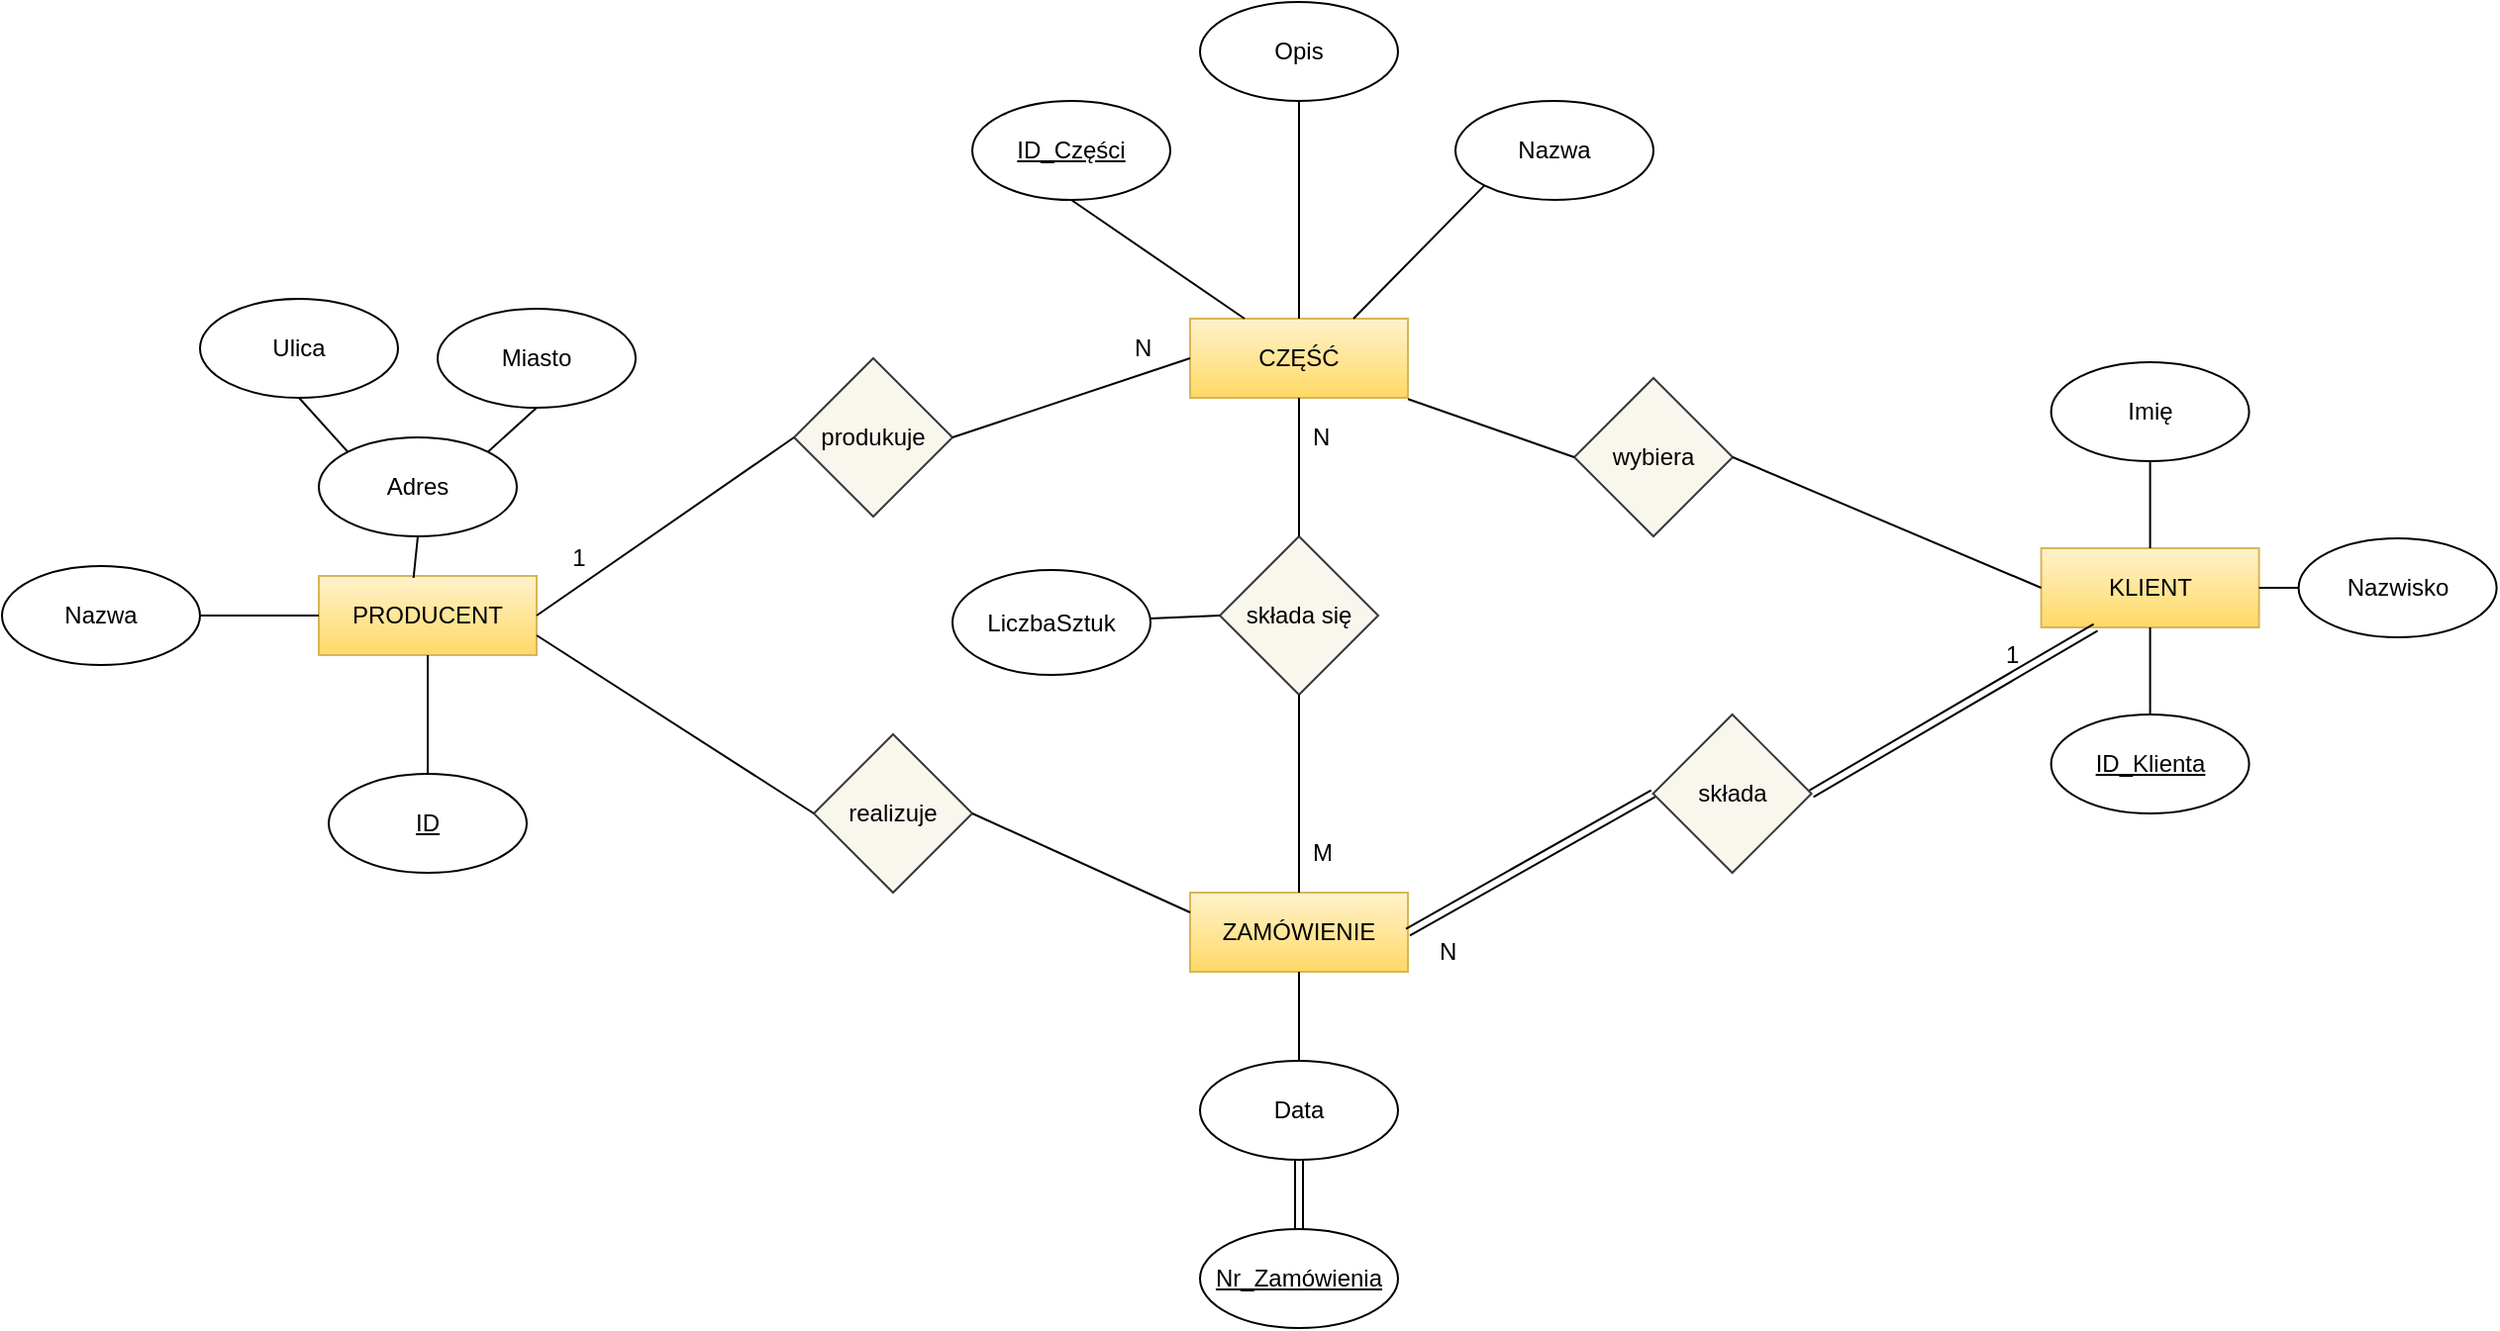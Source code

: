 <mxfile version="12.1.3" type="device" pages="1"><diagram id="1zfyvpwrKjMdJdzp8XJY" name="Page-1"><mxGraphModel dx="1707" dy="2031" grid="1" gridSize="10" guides="1" tooltips="1" connect="1" arrows="1" fold="1" page="1" pageScale="1" pageWidth="827" pageHeight="1169" math="0" shadow="0"><root><mxCell id="0"/><mxCell id="1" parent="0"/><mxCell id="-0gLNpVy4C5r5ZZAFkKl-4" value="PRODUCENT" style="rounded=0;whiteSpace=wrap;html=1;gradientColor=#ffd966;fillColor=#fff2cc;strokeColor=#d6b656;" vertex="1" parent="1"><mxGeometry x="200" y="190" width="110" height="40" as="geometry"/></mxCell><mxCell id="-0gLNpVy4C5r5ZZAFkKl-5" value="CZĘŚĆ" style="rounded=0;whiteSpace=wrap;html=1;gradientColor=#ffd966;fillColor=#fff2cc;strokeColor=#d6b656;" vertex="1" parent="1"><mxGeometry x="640" y="60" width="110" height="40" as="geometry"/></mxCell><mxCell id="-0gLNpVy4C5r5ZZAFkKl-6" value="ZAMÓWIENIE" style="rounded=0;whiteSpace=wrap;html=1;gradientColor=#ffd966;fillColor=#fff2cc;strokeColor=#d6b656;" vertex="1" parent="1"><mxGeometry x="640" y="350" width="110" height="40" as="geometry"/></mxCell><mxCell id="-0gLNpVy4C5r5ZZAFkKl-7" value="KLIENT" style="rounded=0;whiteSpace=wrap;html=1;gradientColor=#ffd966;fillColor=#fff2cc;strokeColor=#d6b656;" vertex="1" parent="1"><mxGeometry x="1069.8" y="176" width="110" height="40" as="geometry"/></mxCell><mxCell id="-0gLNpVy4C5r5ZZAFkKl-71" style="edgeStyle=orthogonalEdgeStyle;rounded=0;orthogonalLoop=1;jettySize=auto;html=1;exitX=0;exitY=0;exitDx=0;exitDy=0;" edge="1" parent="1" source="-0gLNpVy4C5r5ZZAFkKl-9"><mxGeometry relative="1" as="geometry"><mxPoint x="899.667" y="300.667" as="targetPoint"/></mxGeometry></mxCell><mxCell id="-0gLNpVy4C5r5ZZAFkKl-9" value="składa" style="rhombus;whiteSpace=wrap;html=1;fillColor=#f9f7ed;strokeColor=#36393d;" vertex="1" parent="1"><mxGeometry x="873.8" y="260" width="80" height="80" as="geometry"/></mxCell><mxCell id="-0gLNpVy4C5r5ZZAFkKl-10" value="realizuje" style="rhombus;whiteSpace=wrap;html=1;fillColor=#f9f7ed;strokeColor=#36393d;" vertex="1" parent="1"><mxGeometry x="450" y="270" width="80" height="80" as="geometry"/></mxCell><mxCell id="-0gLNpVy4C5r5ZZAFkKl-11" value="produkuje" style="rhombus;whiteSpace=wrap;html=1;fillColor=#f9f7ed;strokeColor=#36393d;" vertex="1" parent="1"><mxGeometry x="440" y="80" width="80" height="80" as="geometry"/></mxCell><mxCell id="-0gLNpVy4C5r5ZZAFkKl-12" value="" style="endArrow=none;html=1;entryX=0;entryY=0.5;entryDx=0;entryDy=0;exitX=1;exitY=0.5;exitDx=0;exitDy=0;" edge="1" parent="1" source="-0gLNpVy4C5r5ZZAFkKl-4" target="-0gLNpVy4C5r5ZZAFkKl-11"><mxGeometry width="50" height="50" relative="1" as="geometry"><mxPoint x="360" y="190" as="sourcePoint"/><mxPoint x="490" y="160" as="targetPoint"/></mxGeometry></mxCell><mxCell id="-0gLNpVy4C5r5ZZAFkKl-13" value="" style="endArrow=none;html=1;exitX=1;exitY=0.5;exitDx=0;exitDy=0;entryX=0;entryY=0.5;entryDx=0;entryDy=0;" edge="1" parent="1" source="-0gLNpVy4C5r5ZZAFkKl-11" target="-0gLNpVy4C5r5ZZAFkKl-5"><mxGeometry width="50" height="50" relative="1" as="geometry"><mxPoint x="660" y="180" as="sourcePoint"/><mxPoint x="710" y="130" as="targetPoint"/></mxGeometry></mxCell><mxCell id="-0gLNpVy4C5r5ZZAFkKl-15" value="" style="endArrow=none;html=1;entryX=1;entryY=0.75;entryDx=0;entryDy=0;exitX=0;exitY=0.5;exitDx=0;exitDy=0;" edge="1" parent="1" source="-0gLNpVy4C5r5ZZAFkKl-10" target="-0gLNpVy4C5r5ZZAFkKl-4"><mxGeometry width="50" height="50" relative="1" as="geometry"><mxPoint x="390" y="300" as="sourcePoint"/><mxPoint x="440" y="250" as="targetPoint"/></mxGeometry></mxCell><mxCell id="-0gLNpVy4C5r5ZZAFkKl-50" value="1" style="text;html=1;resizable=0;points=[];align=center;verticalAlign=middle;labelBackgroundColor=#ffffff;" vertex="1" connectable="0" parent="-0gLNpVy4C5r5ZZAFkKl-15"><mxGeometry x="0.799" y="-4" relative="1" as="geometry"><mxPoint x="4" y="-45.5" as="offset"/></mxGeometry></mxCell><mxCell id="-0gLNpVy4C5r5ZZAFkKl-17" value="" style="endArrow=none;html=1;exitX=1;exitY=0.5;exitDx=0;exitDy=0;entryX=0;entryY=0.25;entryDx=0;entryDy=0;" edge="1" parent="1" source="-0gLNpVy4C5r5ZZAFkKl-10" target="-0gLNpVy4C5r5ZZAFkKl-6"><mxGeometry width="50" height="50" relative="1" as="geometry"><mxPoint x="550" y="380" as="sourcePoint"/><mxPoint x="580" y="400" as="targetPoint"/></mxGeometry></mxCell><mxCell id="-0gLNpVy4C5r5ZZAFkKl-20" value="Adres" style="ellipse;whiteSpace=wrap;html=1;" vertex="1" parent="1"><mxGeometry x="200" y="120" width="100" height="50" as="geometry"/></mxCell><mxCell id="-0gLNpVy4C5r5ZZAFkKl-21" value="Nazwa" style="ellipse;whiteSpace=wrap;html=1;" vertex="1" parent="1"><mxGeometry x="40" y="185" width="100" height="50" as="geometry"/></mxCell><mxCell id="-0gLNpVy4C5r5ZZAFkKl-22" value="&lt;u&gt;ID&lt;/u&gt;" style="ellipse;whiteSpace=wrap;html=1;" vertex="1" parent="1"><mxGeometry x="205" y="290" width="100" height="50" as="geometry"/></mxCell><mxCell id="-0gLNpVy4C5r5ZZAFkKl-23" value="Ulica" style="ellipse;whiteSpace=wrap;html=1;" vertex="1" parent="1"><mxGeometry x="140" y="50" width="100" height="50" as="geometry"/></mxCell><mxCell id="-0gLNpVy4C5r5ZZAFkKl-24" value="Miasto" style="ellipse;whiteSpace=wrap;html=1;" vertex="1" parent="1"><mxGeometry x="260" y="55" width="100" height="50" as="geometry"/></mxCell><mxCell id="-0gLNpVy4C5r5ZZAFkKl-25" value="&lt;u&gt;ID_Części&lt;/u&gt;" style="ellipse;whiteSpace=wrap;html=1;" vertex="1" parent="1"><mxGeometry x="530" y="-50" width="100" height="50" as="geometry"/></mxCell><mxCell id="-0gLNpVy4C5r5ZZAFkKl-26" value="Opis" style="ellipse;whiteSpace=wrap;html=1;" vertex="1" parent="1"><mxGeometry x="645" y="-100" width="100" height="50" as="geometry"/></mxCell><mxCell id="-0gLNpVy4C5r5ZZAFkKl-27" value="Nazwa" style="ellipse;whiteSpace=wrap;html=1;" vertex="1" parent="1"><mxGeometry x="774" y="-50" width="100" height="50" as="geometry"/></mxCell><mxCell id="-0gLNpVy4C5r5ZZAFkKl-28" value="Data" style="ellipse;whiteSpace=wrap;html=1;" vertex="1" parent="1"><mxGeometry x="645" y="435" width="100" height="50" as="geometry"/></mxCell><mxCell id="-0gLNpVy4C5r5ZZAFkKl-29" value="Nr_Zamówienia" style="ellipse;whiteSpace=wrap;html=1;fontStyle=4" vertex="1" parent="1"><mxGeometry x="645" y="520" width="100" height="50" as="geometry"/></mxCell><mxCell id="-0gLNpVy4C5r5ZZAFkKl-30" value="" style="shape=link;html=1;entryX=0.5;entryY=0;entryDx=0;entryDy=0;exitX=0.5;exitY=1;exitDx=0;exitDy=0;" edge="1" parent="1" source="-0gLNpVy4C5r5ZZAFkKl-28" target="-0gLNpVy4C5r5ZZAFkKl-29"><mxGeometry width="50" height="50" relative="1" as="geometry"><mxPoint x="720" y="270" as="sourcePoint"/><mxPoint x="-70" y="550" as="targetPoint"/></mxGeometry></mxCell><mxCell id="-0gLNpVy4C5r5ZZAFkKl-31" value="Imię" style="ellipse;whiteSpace=wrap;html=1;" vertex="1" parent="1"><mxGeometry x="1074.8" y="82" width="100" height="50" as="geometry"/></mxCell><mxCell id="-0gLNpVy4C5r5ZZAFkKl-32" value="Nazwisko" style="ellipse;whiteSpace=wrap;html=1;" vertex="1" parent="1"><mxGeometry x="1199.8" y="171" width="100" height="50" as="geometry"/></mxCell><mxCell id="-0gLNpVy4C5r5ZZAFkKl-33" value="ID_Klienta" style="ellipse;whiteSpace=wrap;html=1;fontStyle=4" vertex="1" parent="1"><mxGeometry x="1074.8" y="260" width="100" height="50" as="geometry"/></mxCell><mxCell id="-0gLNpVy4C5r5ZZAFkKl-34" value="" style="endArrow=none;html=1;exitX=0.435;exitY=0.025;exitDx=0;exitDy=0;entryX=0.5;entryY=1;entryDx=0;entryDy=0;exitPerimeter=0;" edge="1" parent="1" source="-0gLNpVy4C5r5ZZAFkKl-4" target="-0gLNpVy4C5r5ZZAFkKl-20"><mxGeometry width="50" height="50" relative="1" as="geometry"><mxPoint x="260" y="195" as="sourcePoint"/><mxPoint x="310" y="145" as="targetPoint"/></mxGeometry></mxCell><mxCell id="-0gLNpVy4C5r5ZZAFkKl-35" value="" style="endArrow=none;html=1;exitX=1;exitY=0.5;exitDx=0;exitDy=0;entryX=0;entryY=0.5;entryDx=0;entryDy=0;" edge="1" parent="1" source="-0gLNpVy4C5r5ZZAFkKl-21" target="-0gLNpVy4C5r5ZZAFkKl-4"><mxGeometry width="50" height="50" relative="1" as="geometry"><mxPoint x="180" y="200" as="sourcePoint"/><mxPoint x="230" y="150" as="targetPoint"/></mxGeometry></mxCell><mxCell id="-0gLNpVy4C5r5ZZAFkKl-36" value="" style="endArrow=none;html=1;entryX=0.5;entryY=0;entryDx=0;entryDy=0;exitX=0.5;exitY=1;exitDx=0;exitDy=0;" edge="1" parent="1" source="-0gLNpVy4C5r5ZZAFkKl-4" target="-0gLNpVy4C5r5ZZAFkKl-22"><mxGeometry width="50" height="50" relative="1" as="geometry"><mxPoint x="320" y="170" as="sourcePoint"/><mxPoint x="370" y="120" as="targetPoint"/></mxGeometry></mxCell><mxCell id="-0gLNpVy4C5r5ZZAFkKl-37" value="" style="endArrow=none;html=1;exitX=1;exitY=0;exitDx=0;exitDy=0;entryX=0.5;entryY=1;entryDx=0;entryDy=0;" edge="1" parent="1" source="-0gLNpVy4C5r5ZZAFkKl-20" target="-0gLNpVy4C5r5ZZAFkKl-24"><mxGeometry width="50" height="50" relative="1" as="geometry"><mxPoint x="300" y="130" as="sourcePoint"/><mxPoint x="290" y="100" as="targetPoint"/></mxGeometry></mxCell><mxCell id="-0gLNpVy4C5r5ZZAFkKl-38" value="" style="endArrow=none;html=1;exitX=0;exitY=0;exitDx=0;exitDy=0;entryX=0.5;entryY=1;entryDx=0;entryDy=0;" edge="1" parent="1" source="-0gLNpVy4C5r5ZZAFkKl-20" target="-0gLNpVy4C5r5ZZAFkKl-23"><mxGeometry width="50" height="50" relative="1" as="geometry"><mxPoint x="220" y="110" as="sourcePoint"/><mxPoint x="270" y="60" as="targetPoint"/></mxGeometry></mxCell><mxCell id="-0gLNpVy4C5r5ZZAFkKl-39" value="" style="endArrow=none;html=1;exitX=0.25;exitY=0;exitDx=0;exitDy=0;entryX=0.5;entryY=1;entryDx=0;entryDy=0;" edge="1" parent="1" source="-0gLNpVy4C5r5ZZAFkKl-5" target="-0gLNpVy4C5r5ZZAFkKl-25"><mxGeometry width="50" height="50" relative="1" as="geometry"><mxPoint x="657.5" as="sourcePoint"/><mxPoint x="710" y="-80" as="targetPoint"/></mxGeometry></mxCell><mxCell id="-0gLNpVy4C5r5ZZAFkKl-40" value="" style="endArrow=none;html=1;exitX=0.5;exitY=0;exitDx=0;exitDy=0;entryX=0.5;entryY=1;entryDx=0;entryDy=0;" edge="1" parent="1" source="-0gLNpVy4C5r5ZZAFkKl-5" target="-0gLNpVy4C5r5ZZAFkKl-26"><mxGeometry width="50" height="50" relative="1" as="geometry"><mxPoint x="712.5" as="sourcePoint"/><mxPoint x="820" y="-70" as="targetPoint"/></mxGeometry></mxCell><mxCell id="-0gLNpVy4C5r5ZZAFkKl-41" value="" style="endArrow=none;html=1;exitX=0.75;exitY=0;exitDx=0;exitDy=0;entryX=0;entryY=1;entryDx=0;entryDy=0;" edge="1" parent="1" source="-0gLNpVy4C5r5ZZAFkKl-5" target="-0gLNpVy4C5r5ZZAFkKl-27"><mxGeometry width="50" height="50" relative="1" as="geometry"><mxPoint x="740" y="20" as="sourcePoint"/><mxPoint x="780" y="10" as="targetPoint"/></mxGeometry></mxCell><mxCell id="-0gLNpVy4C5r5ZZAFkKl-42" value="" style="endArrow=none;html=1;exitX=0.5;exitY=1;exitDx=0;exitDy=0;entryX=0.5;entryY=0;entryDx=0;entryDy=0;" edge="1" parent="1" source="-0gLNpVy4C5r5ZZAFkKl-6" target="-0gLNpVy4C5r5ZZAFkKl-28"><mxGeometry width="50" height="50" relative="1" as="geometry"><mxPoint x="695" y="350" as="sourcePoint"/><mxPoint x="695" y="470" as="targetPoint"/></mxGeometry></mxCell><mxCell id="-0gLNpVy4C5r5ZZAFkKl-43" value="" style="endArrow=none;html=1;entryX=0.5;entryY=1;entryDx=0;entryDy=0;exitX=0.5;exitY=0;exitDx=0;exitDy=0;" edge="1" parent="1" source="-0gLNpVy4C5r5ZZAFkKl-7" target="-0gLNpVy4C5r5ZZAFkKl-31"><mxGeometry width="50" height="50" relative="1" as="geometry"><mxPoint x="1139.8" y="175" as="sourcePoint"/><mxPoint x="1189.8" y="125" as="targetPoint"/></mxGeometry></mxCell><mxCell id="-0gLNpVy4C5r5ZZAFkKl-44" value="" style="endArrow=none;html=1;exitX=0;exitY=0.5;exitDx=0;exitDy=0;entryX=1;entryY=0.5;entryDx=0;entryDy=0;" edge="1" parent="1" source="-0gLNpVy4C5r5ZZAFkKl-32" target="-0gLNpVy4C5r5ZZAFkKl-7"><mxGeometry width="50" height="50" relative="1" as="geometry"><mxPoint x="1039.8" y="185" as="sourcePoint"/><mxPoint x="1089.8" y="135" as="targetPoint"/></mxGeometry></mxCell><mxCell id="-0gLNpVy4C5r5ZZAFkKl-45" value="" style="endArrow=none;html=1;exitX=0.5;exitY=0;exitDx=0;exitDy=0;entryX=0.5;entryY=1;entryDx=0;entryDy=0;" edge="1" parent="1" source="-0gLNpVy4C5r5ZZAFkKl-33" target="-0gLNpVy4C5r5ZZAFkKl-7"><mxGeometry width="50" height="50" relative="1" as="geometry"><mxPoint x="1079.8" y="235" as="sourcePoint"/><mxPoint x="1099.8" y="225" as="targetPoint"/></mxGeometry></mxCell><mxCell id="-0gLNpVy4C5r5ZZAFkKl-51" value="N" style="text;html=1;resizable=0;points=[];autosize=1;align=left;verticalAlign=top;spacingTop=-4;" vertex="1" parent="1"><mxGeometry x="610" y="65" width="20" height="20" as="geometry"/></mxCell><mxCell id="-0gLNpVy4C5r5ZZAFkKl-52" value="składa się" style="rhombus;whiteSpace=wrap;html=1;fillColor=#f9f7ed;strokeColor=#36393d;" vertex="1" parent="1"><mxGeometry x="655" y="170" width="80" height="80" as="geometry"/></mxCell><mxCell id="-0gLNpVy4C5r5ZZAFkKl-53" value="" style="endArrow=none;html=1;entryX=0.5;entryY=1;entryDx=0;entryDy=0;exitX=0.5;exitY=0;exitDx=0;exitDy=0;" edge="1" parent="1" source="-0gLNpVy4C5r5ZZAFkKl-6" target="-0gLNpVy4C5r5ZZAFkKl-52"><mxGeometry width="50" height="50" relative="1" as="geometry"><mxPoint x="560" y="270" as="sourcePoint"/><mxPoint x="610" y="220" as="targetPoint"/></mxGeometry></mxCell><mxCell id="-0gLNpVy4C5r5ZZAFkKl-54" value="" style="endArrow=none;html=1;exitX=0.5;exitY=0;exitDx=0;exitDy=0;entryX=0.5;entryY=1;entryDx=0;entryDy=0;" edge="1" parent="1" source="-0gLNpVy4C5r5ZZAFkKl-52" target="-0gLNpVy4C5r5ZZAFkKl-5"><mxGeometry width="50" height="50" relative="1" as="geometry"><mxPoint x="700" y="140" as="sourcePoint"/><mxPoint x="750" y="90" as="targetPoint"/></mxGeometry></mxCell><mxCell id="-0gLNpVy4C5r5ZZAFkKl-55" value="M" style="text;html=1;resizable=0;points=[];autosize=1;align=left;verticalAlign=top;spacingTop=-4;" vertex="1" parent="1"><mxGeometry x="700" y="320" width="30" height="20" as="geometry"/></mxCell><mxCell id="-0gLNpVy4C5r5ZZAFkKl-56" value="N" style="text;html=1;resizable=0;points=[];autosize=1;align=left;verticalAlign=top;spacingTop=-4;" vertex="1" parent="1"><mxGeometry x="700" y="110" width="20" height="20" as="geometry"/></mxCell><mxCell id="-0gLNpVy4C5r5ZZAFkKl-57" value="" style="endArrow=none;html=1;exitX=0;exitY=0.5;exitDx=0;exitDy=0;" edge="1" parent="1" source="-0gLNpVy4C5r5ZZAFkKl-52" target="-0gLNpVy4C5r5ZZAFkKl-58"><mxGeometry width="50" height="50" relative="1" as="geometry"><mxPoint x="650" y="209" as="sourcePoint"/><mxPoint x="830" y="182.5" as="targetPoint"/></mxGeometry></mxCell><mxCell id="-0gLNpVy4C5r5ZZAFkKl-58" value="LiczbaSztuk" style="ellipse;whiteSpace=wrap;html=1;" vertex="1" parent="1"><mxGeometry x="520" y="187" width="100" height="53" as="geometry"/></mxCell><mxCell id="-0gLNpVy4C5r5ZZAFkKl-63" value="1" style="text;html=1;resizable=0;points=[];autosize=1;align=left;verticalAlign=top;spacingTop=-4;" vertex="1" parent="1"><mxGeometry x="1050" y="220" width="20" height="20" as="geometry"/></mxCell><mxCell id="-0gLNpVy4C5r5ZZAFkKl-64" value="N" style="text;html=1;resizable=0;points=[];autosize=1;align=left;verticalAlign=top;spacingTop=-4;" vertex="1" parent="1"><mxGeometry x="764" y="370" width="20" height="20" as="geometry"/></mxCell><mxCell id="-0gLNpVy4C5r5ZZAFkKl-65" value="" style="shape=link;html=1;entryX=0;entryY=0.5;entryDx=0;entryDy=0;exitX=1;exitY=0.5;exitDx=0;exitDy=0;" edge="1" parent="1" source="-0gLNpVy4C5r5ZZAFkKl-6" target="-0gLNpVy4C5r5ZZAFkKl-9"><mxGeometry width="50" height="50" relative="1" as="geometry"><mxPoint x="390" y="640" as="sourcePoint"/><mxPoint x="440" y="590" as="targetPoint"/></mxGeometry></mxCell><mxCell id="-0gLNpVy4C5r5ZZAFkKl-66" value="" style="shape=link;html=1;entryX=0.25;entryY=1;entryDx=0;entryDy=0;exitX=1;exitY=0.5;exitDx=0;exitDy=0;" edge="1" parent="1" source="-0gLNpVy4C5r5ZZAFkKl-9" target="-0gLNpVy4C5r5ZZAFkKl-7"><mxGeometry width="50" height="50" relative="1" as="geometry"><mxPoint x="1000" y="280" as="sourcePoint"/><mxPoint x="1139.8" y="240" as="targetPoint"/><Array as="points"/></mxGeometry></mxCell><mxCell id="-0gLNpVy4C5r5ZZAFkKl-67" value="wybiera" style="rhombus;whiteSpace=wrap;html=1;fillColor=#f9f7ed;strokeColor=#36393d;" vertex="1" parent="1"><mxGeometry x="834" y="90" width="80" height="80" as="geometry"/></mxCell><mxCell id="-0gLNpVy4C5r5ZZAFkKl-68" value="" style="endArrow=none;html=1;entryX=0;entryY=0.5;entryDx=0;entryDy=0;exitX=1;exitY=0.5;exitDx=0;exitDy=0;" edge="1" parent="1" source="-0gLNpVy4C5r5ZZAFkKl-67" target="-0gLNpVy4C5r5ZZAFkKl-7"><mxGeometry width="50" height="50" relative="1" as="geometry"><mxPoint x="920" y="260" as="sourcePoint"/><mxPoint x="970" y="210" as="targetPoint"/></mxGeometry></mxCell><mxCell id="-0gLNpVy4C5r5ZZAFkKl-69" value="" style="endArrow=none;html=1;entryX=0;entryY=0.5;entryDx=0;entryDy=0;exitX=1;exitY=1.015;exitDx=0;exitDy=0;exitPerimeter=0;" edge="1" parent="1" source="-0gLNpVy4C5r5ZZAFkKl-5" target="-0gLNpVy4C5r5ZZAFkKl-67"><mxGeometry width="50" height="50" relative="1" as="geometry"><mxPoint x="800" y="110" as="sourcePoint"/><mxPoint x="949.8" y="146" as="targetPoint"/></mxGeometry></mxCell></root></mxGraphModel></diagram></mxfile>